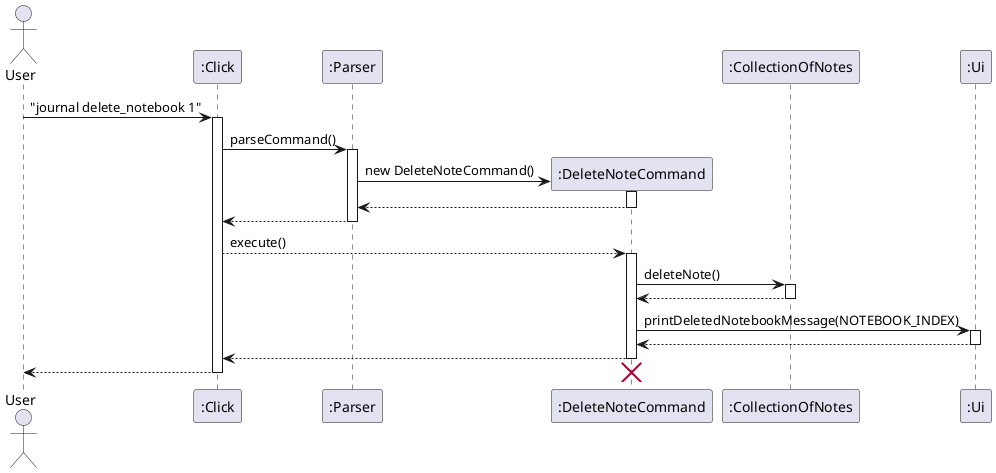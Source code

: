 @startuml
Actor User
User -> ":Click" : "journal delete_notebook 1"
participant ":Click"
activate ":Click"
":Click" -> ":Parser" : parseCommand()
participant ":Parser"
activate ":Parser"
create ":DeleteNoteCommand"
":Parser" -> ":DeleteNoteCommand" : new DeleteNoteCommand()
activate ":DeleteNoteCommand"
return
deactivate ":DeleteNoteCommand"
":Parser" --> ":Click"
deactivate ":Parser"
":Click" --> ":DeleteNoteCommand" : execute()
activate ":DeleteNoteCommand"
participant ":CollectionOfNotes"
":DeleteNoteCommand" -> ":CollectionOfNotes" : deleteNote()
activate ":CollectionOfNotes"
return
participant ":Ui"
":DeleteNoteCommand" -> ":Ui" : printDeletedNotebookMessage(NOTEBOOK_INDEX)
activate ":Ui"
return
":DeleteNoteCommand" --> ":Click"
deactivate ":DeleteNoteCommand"
":Click" --> User
deactivate ":Click"
deactivate ":DeleteNoteCommand"
destroy ":DeleteNoteCommand"
@enduml